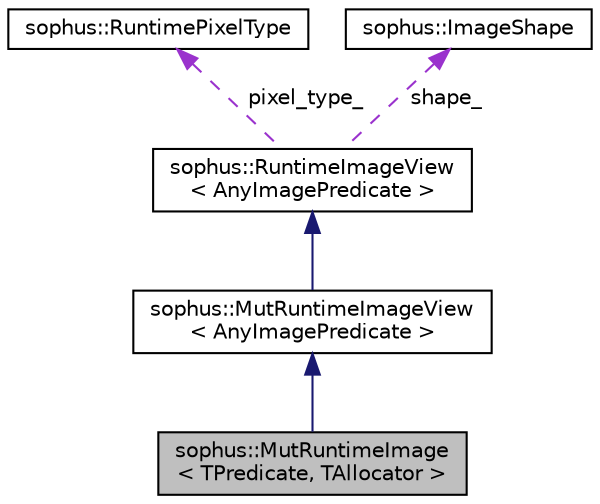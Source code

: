 digraph "sophus::MutRuntimeImage&lt; TPredicate, TAllocator &gt;"
{
 // LATEX_PDF_SIZE
  edge [fontname="Helvetica",fontsize="10",labelfontname="Helvetica",labelfontsize="10"];
  node [fontname="Helvetica",fontsize="10",shape=record];
  Node1 [label="sophus::MutRuntimeImage\l\< TPredicate, TAllocator \>",height=0.2,width=0.4,color="black", fillcolor="grey75", style="filled", fontcolor="black",tooltip="Type-erased image with shared ownership, and read-only access to pixels. Type is nullable."];
  Node2 -> Node1 [dir="back",color="midnightblue",fontsize="10",style="solid",fontname="Helvetica"];
  Node2 [label="sophus::MutRuntimeImageView\l\< AnyImagePredicate \>",height=0.2,width=0.4,color="black", fillcolor="white", style="filled",URL="$classsophus_1_1_mut_runtime_image_view.html",tooltip=" "];
  Node3 -> Node2 [dir="back",color="midnightblue",fontsize="10",style="solid",fontname="Helvetica"];
  Node3 [label="sophus::RuntimeImageView\l\< AnyImagePredicate \>",height=0.2,width=0.4,color="black", fillcolor="white", style="filled",URL="$classsophus_1_1_runtime_image_view.html",tooltip=" "];
  Node4 -> Node3 [dir="back",color="darkorchid3",fontsize="10",style="dashed",label=" pixel_type_" ,fontname="Helvetica"];
  Node4 [label="sophus::RuntimePixelType",height=0.2,width=0.4,color="black", fillcolor="white", style="filled",URL="$structsophus_1_1_runtime_pixel_type.html",tooltip=" "];
  Node5 -> Node3 [dir="back",color="darkorchid3",fontsize="10",style="dashed",label=" shape_" ,fontname="Helvetica"];
  Node5 [label="sophus::ImageShape",height=0.2,width=0.4,color="black", fillcolor="white", style="filled",URL="$classsophus_1_1_image_shape.html",tooltip="Shape of image: width, height and pitch in bytes."];
}

